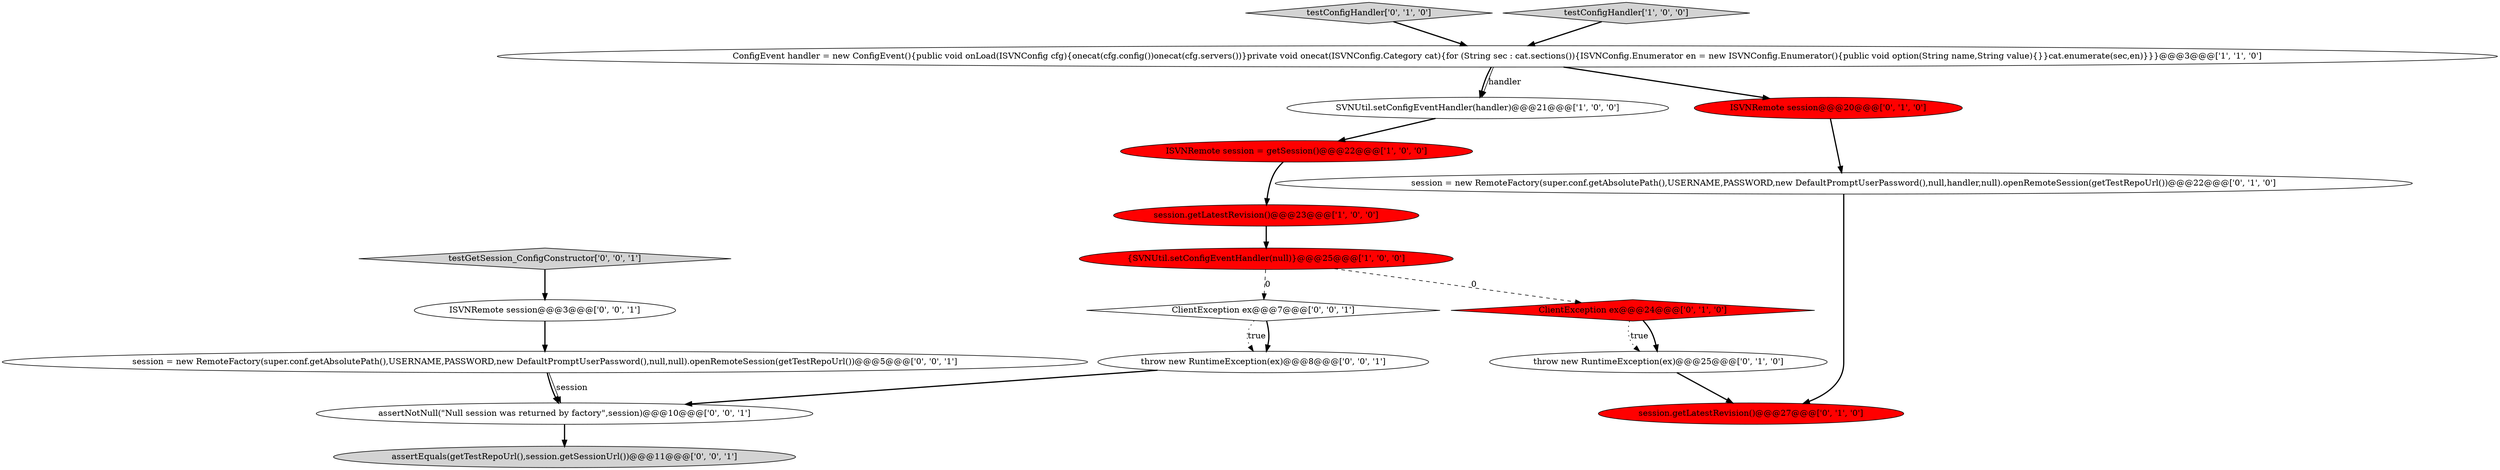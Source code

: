 digraph {
7 [style = filled, label = "session.getLatestRevision()@@@27@@@['0', '1', '0']", fillcolor = red, shape = ellipse image = "AAA1AAABBB2BBB"];
17 [style = filled, label = "throw new RuntimeException(ex)@@@8@@@['0', '0', '1']", fillcolor = white, shape = ellipse image = "AAA0AAABBB3BBB"];
9 [style = filled, label = "ClientException ex@@@24@@@['0', '1', '0']", fillcolor = red, shape = diamond image = "AAA1AAABBB2BBB"];
4 [style = filled, label = "{SVNUtil.setConfigEventHandler(null)}@@@25@@@['1', '0', '0']", fillcolor = red, shape = ellipse image = "AAA1AAABBB1BBB"];
13 [style = filled, label = "session = new RemoteFactory(super.conf.getAbsolutePath(),USERNAME,PASSWORD,new DefaultPromptUserPassword(),null,null).openRemoteSession(getTestRepoUrl())@@@5@@@['0', '0', '1']", fillcolor = white, shape = ellipse image = "AAA0AAABBB3BBB"];
14 [style = filled, label = "assertEquals(getTestRepoUrl(),session.getSessionUrl())@@@11@@@['0', '0', '1']", fillcolor = lightgray, shape = ellipse image = "AAA0AAABBB3BBB"];
6 [style = filled, label = "ISVNRemote session@@@20@@@['0', '1', '0']", fillcolor = red, shape = ellipse image = "AAA1AAABBB2BBB"];
18 [style = filled, label = "ClientException ex@@@7@@@['0', '0', '1']", fillcolor = white, shape = diamond image = "AAA0AAABBB3BBB"];
0 [style = filled, label = "SVNUtil.setConfigEventHandler(handler)@@@21@@@['1', '0', '0']", fillcolor = white, shape = ellipse image = "AAA0AAABBB1BBB"];
12 [style = filled, label = "testGetSession_ConfigConstructor['0', '0', '1']", fillcolor = lightgray, shape = diamond image = "AAA0AAABBB3BBB"];
10 [style = filled, label = "testConfigHandler['0', '1', '0']", fillcolor = lightgray, shape = diamond image = "AAA0AAABBB2BBB"];
2 [style = filled, label = "ISVNRemote session = getSession()@@@22@@@['1', '0', '0']", fillcolor = red, shape = ellipse image = "AAA1AAABBB1BBB"];
8 [style = filled, label = "session = new RemoteFactory(super.conf.getAbsolutePath(),USERNAME,PASSWORD,new DefaultPromptUserPassword(),null,handler,null).openRemoteSession(getTestRepoUrl())@@@22@@@['0', '1', '0']", fillcolor = white, shape = ellipse image = "AAA0AAABBB2BBB"];
16 [style = filled, label = "ISVNRemote session@@@3@@@['0', '0', '1']", fillcolor = white, shape = ellipse image = "AAA0AAABBB3BBB"];
11 [style = filled, label = "throw new RuntimeException(ex)@@@25@@@['0', '1', '0']", fillcolor = white, shape = ellipse image = "AAA0AAABBB2BBB"];
1 [style = filled, label = "session.getLatestRevision()@@@23@@@['1', '0', '0']", fillcolor = red, shape = ellipse image = "AAA1AAABBB1BBB"];
15 [style = filled, label = "assertNotNull(\"Null session was returned by factory\",session)@@@10@@@['0', '0', '1']", fillcolor = white, shape = ellipse image = "AAA0AAABBB3BBB"];
5 [style = filled, label = "testConfigHandler['1', '0', '0']", fillcolor = lightgray, shape = diamond image = "AAA0AAABBB1BBB"];
3 [style = filled, label = "ConfigEvent handler = new ConfigEvent(){public void onLoad(ISVNConfig cfg){onecat(cfg.config())onecat(cfg.servers())}private void onecat(ISVNConfig.Category cat){for (String sec : cat.sections()){ISVNConfig.Enumerator en = new ISVNConfig.Enumerator(){public void option(String name,String value){}}cat.enumerate(sec,en)}}}@@@3@@@['1', '1', '0']", fillcolor = white, shape = ellipse image = "AAA0AAABBB1BBB"];
5->3 [style = bold, label=""];
4->18 [style = dashed, label="0"];
1->4 [style = bold, label=""];
16->13 [style = bold, label=""];
9->11 [style = bold, label=""];
15->14 [style = bold, label=""];
2->1 [style = bold, label=""];
9->11 [style = dotted, label="true"];
0->2 [style = bold, label=""];
18->17 [style = bold, label=""];
3->6 [style = bold, label=""];
10->3 [style = bold, label=""];
12->16 [style = bold, label=""];
3->0 [style = bold, label=""];
8->7 [style = bold, label=""];
4->9 [style = dashed, label="0"];
6->8 [style = bold, label=""];
17->15 [style = bold, label=""];
3->0 [style = solid, label="handler"];
13->15 [style = solid, label="session"];
13->15 [style = bold, label=""];
18->17 [style = dotted, label="true"];
11->7 [style = bold, label=""];
}
